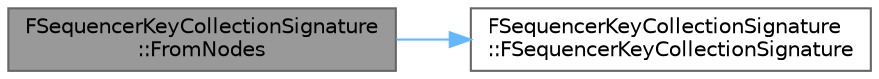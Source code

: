 digraph "FSequencerKeyCollectionSignature::FromNodes"
{
 // INTERACTIVE_SVG=YES
 // LATEX_PDF_SIZE
  bgcolor="transparent";
  edge [fontname=Helvetica,fontsize=10,labelfontname=Helvetica,labelfontsize=10];
  node [fontname=Helvetica,fontsize=10,shape=box,height=0.2,width=0.4];
  rankdir="LR";
  Node1 [id="Node000001",label="FSequencerKeyCollectionSignature\l::FromNodes",height=0.2,width=0.4,color="gray40", fillcolor="grey60", style="filled", fontcolor="black",tooltip="Initialize this key collection from the specified nodes."];
  Node1 -> Node2 [id="edge1_Node000001_Node000002",color="steelblue1",style="solid",tooltip=" "];
  Node2 [id="Node000002",label="FSequencerKeyCollectionSignature\l::FSequencerKeyCollectionSignature",height=0.2,width=0.4,color="grey40", fillcolor="white", style="filled",URL="$d5/ddd/structFSequencerKeyCollectionSignature.html#ac3554a8bc8898312a89246fed592353d",tooltip=" "];
}
